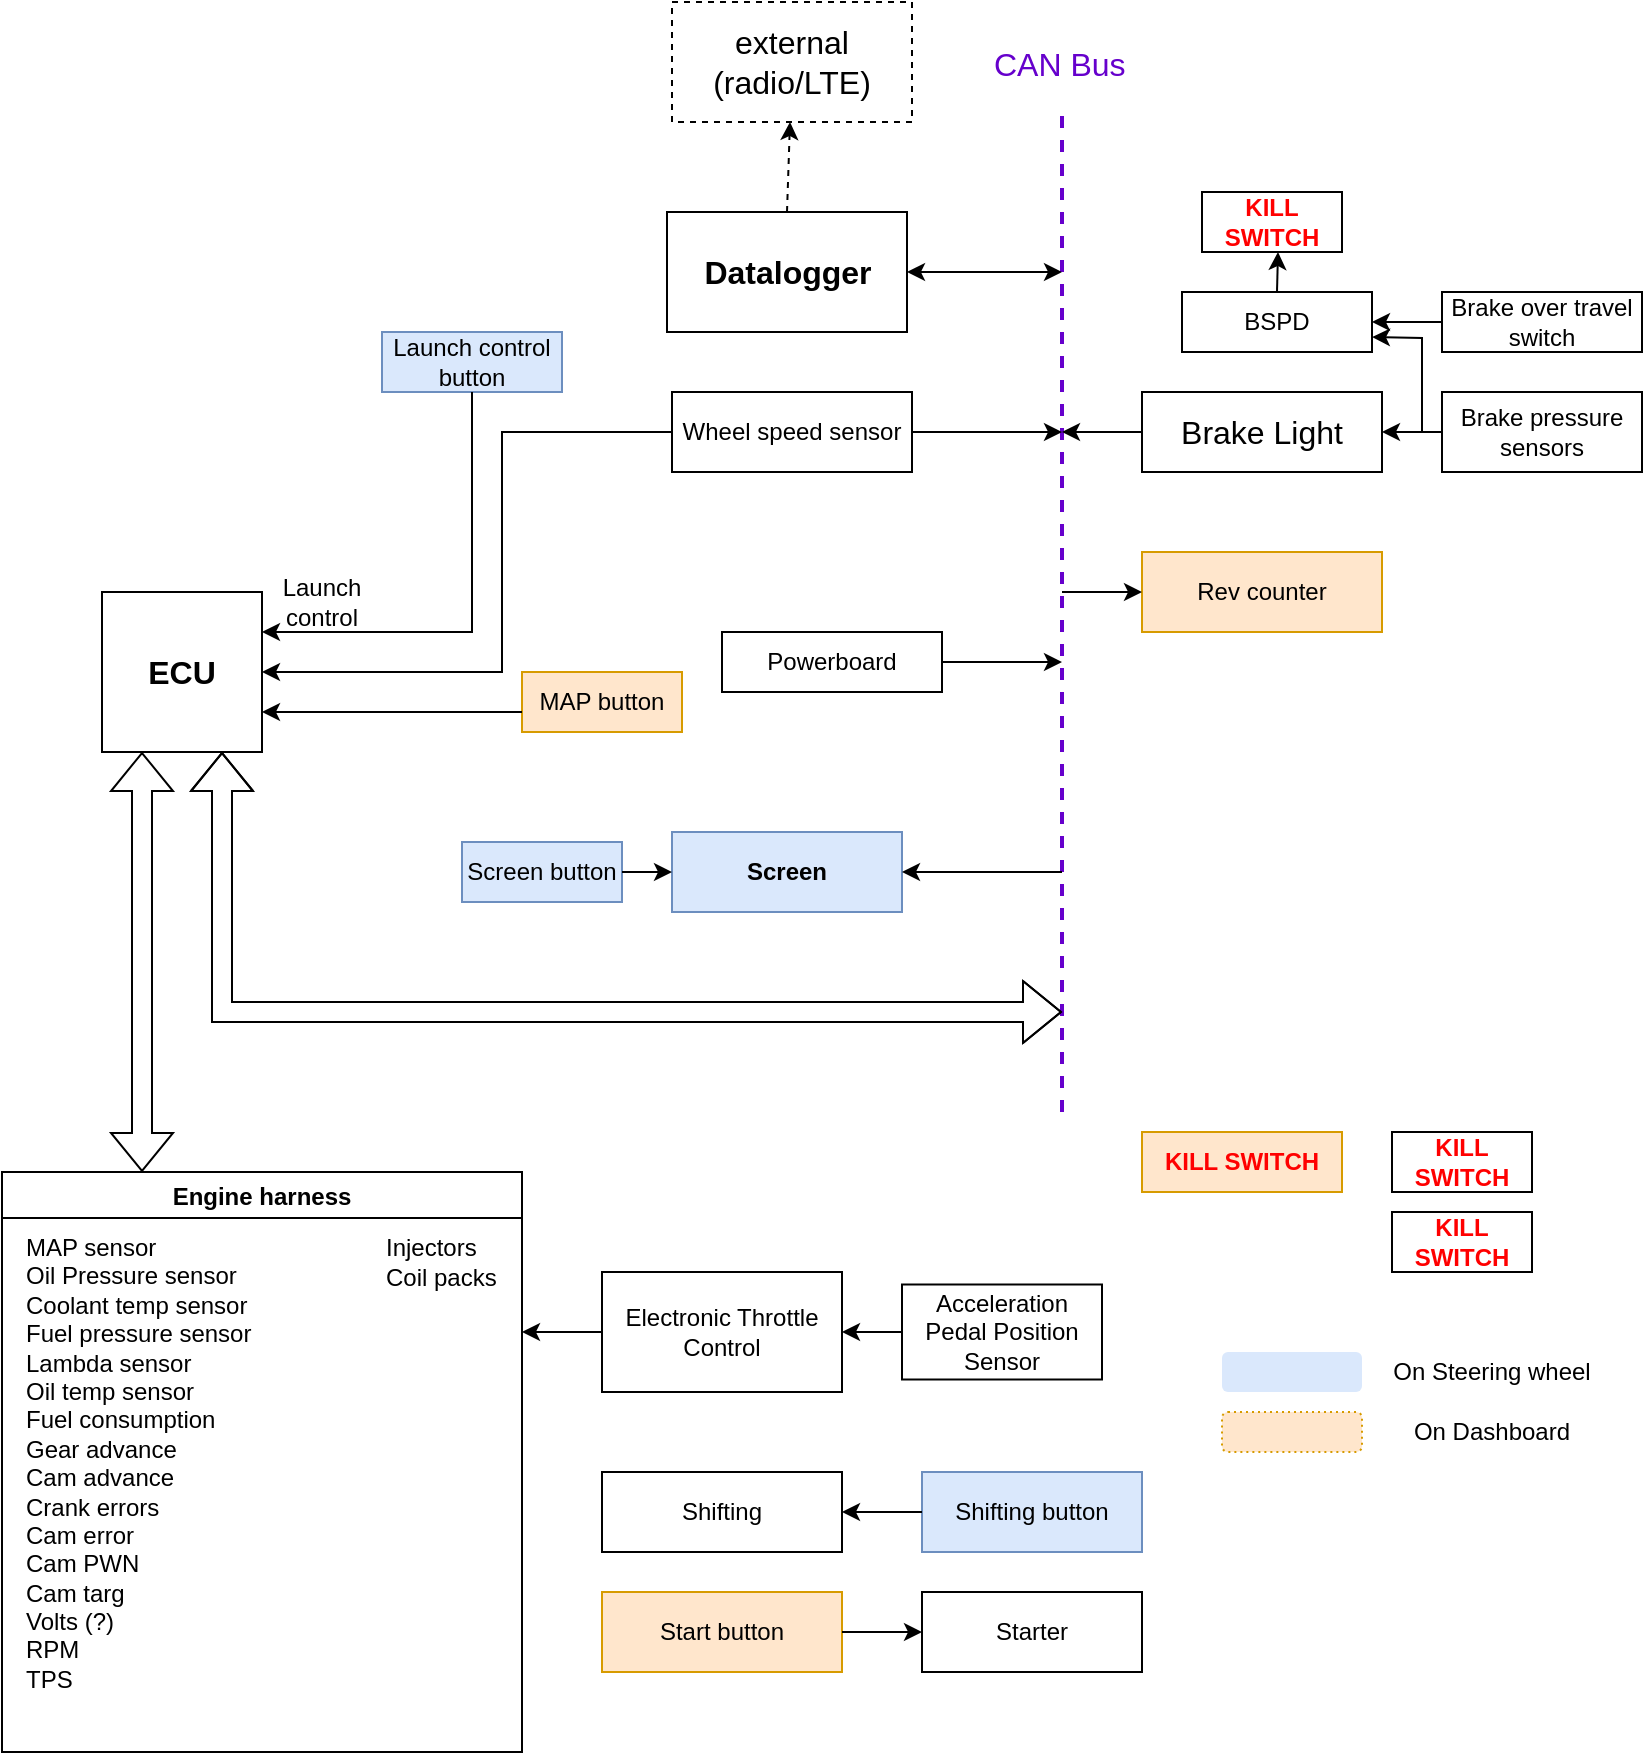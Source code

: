 <mxfile version="15.7.3" type="github">
  <diagram id="DHoDV-LNWHdT2kP48d7S" name="Page-1">
    <mxGraphModel dx="911" dy="1261" grid="1" gridSize="10" guides="1" tooltips="1" connect="1" arrows="1" fold="1" page="1" pageScale="1" pageWidth="850" pageHeight="1100" math="0" shadow="0">
      <root>
        <mxCell id="0" />
        <mxCell id="1" parent="0" />
        <mxCell id="c1CdKB53E6IpENWM82y7-1" value="ECU" style="whiteSpace=wrap;html=1;aspect=fixed;fontSize=16;fontStyle=1" parent="1" vertex="1">
          <mxGeometry x="80" y="380" width="80" height="80" as="geometry" />
        </mxCell>
        <mxCell id="c1CdKB53E6IpENWM82y7-2" value="&lt;b&gt;Datalogger&lt;/b&gt;" style="rounded=0;whiteSpace=wrap;html=1;fontSize=16;" parent="1" vertex="1">
          <mxGeometry x="362.5" y="190" width="120" height="60" as="geometry" />
        </mxCell>
        <mxCell id="c1CdKB53E6IpENWM82y7-4" value="" style="endArrow=classic;html=1;rounded=0;fontSize=16;exitX=0.5;exitY=0;exitDx=0;exitDy=0;dashed=1;" parent="1" source="c1CdKB53E6IpENWM82y7-2" target="c1CdKB53E6IpENWM82y7-5" edge="1">
          <mxGeometry width="50" height="50" relative="1" as="geometry">
            <mxPoint x="50" y="500" as="sourcePoint" />
            <mxPoint x="80" y="50" as="targetPoint" />
          </mxGeometry>
        </mxCell>
        <mxCell id="c1CdKB53E6IpENWM82y7-5" value="external (radio/LTE)" style="rounded=0;whiteSpace=wrap;html=1;fontSize=16;dashed=1;" parent="1" vertex="1">
          <mxGeometry x="365" y="85" width="120" height="60" as="geometry" />
        </mxCell>
        <mxCell id="c1CdKB53E6IpENWM82y7-7" value="" style="endArrow=none;dashed=1;html=1;strokeWidth=2;rounded=0;fontSize=16;strokeColor=#6600CC;" parent="1" edge="1">
          <mxGeometry width="50" height="50" relative="1" as="geometry">
            <mxPoint x="560" y="640" as="sourcePoint" />
            <mxPoint x="560" y="140" as="targetPoint" />
          </mxGeometry>
        </mxCell>
        <mxCell id="c1CdKB53E6IpENWM82y7-8" value="CAN Bus" style="text;strokeColor=none;fillColor=none;align=left;verticalAlign=middle;spacingLeft=4;spacingRight=4;overflow=hidden;points=[[0,0.5],[1,0.5]];portConstraint=eastwest;rotatable=0;dashed=1;fontSize=16;fontColor=#6600CC;" parent="1" vertex="1">
          <mxGeometry x="520" y="100" width="80" height="30" as="geometry" />
        </mxCell>
        <mxCell id="c1CdKB53E6IpENWM82y7-9" value="Brake Light" style="rounded=0;whiteSpace=wrap;html=1;fontSize=16;" parent="1" vertex="1">
          <mxGeometry x="600" y="280" width="120" height="40" as="geometry" />
        </mxCell>
        <mxCell id="c1CdKB53E6IpENWM82y7-10" value="" style="endArrow=classic;html=1;rounded=0;fontSize=16;exitX=0;exitY=0.5;exitDx=0;exitDy=0;" parent="1" source="c1CdKB53E6IpENWM82y7-9" edge="1">
          <mxGeometry width="50" height="50" relative="1" as="geometry">
            <mxPoint x="560" y="570" as="sourcePoint" />
            <mxPoint x="560" y="300" as="targetPoint" />
          </mxGeometry>
        </mxCell>
        <mxCell id="c1CdKB53E6IpENWM82y7-12" value="" style="shape=flexArrow;endArrow=classic;startArrow=classic;html=1;rounded=0;fontSize=16;entryX=0.75;entryY=1;entryDx=0;entryDy=0;" parent="1" target="c1CdKB53E6IpENWM82y7-1" edge="1">
          <mxGeometry width="100" height="100" relative="1" as="geometry">
            <mxPoint x="560" y="590" as="sourcePoint" />
            <mxPoint x="630" y="500" as="targetPoint" />
            <Array as="points">
              <mxPoint x="140" y="590" />
            </Array>
          </mxGeometry>
        </mxCell>
        <mxCell id="P4gOrk3cSSqJTjkzEms2-1" value="Brake pressure sensors" style="rounded=0;whiteSpace=wrap;html=1;fontSize=12;" vertex="1" parent="1">
          <mxGeometry x="750" y="280" width="100" height="40" as="geometry" />
        </mxCell>
        <mxCell id="P4gOrk3cSSqJTjkzEms2-2" value="" style="endArrow=classic;html=1;rounded=0;fontSize=12;exitX=0;exitY=0.5;exitDx=0;exitDy=0;entryX=1;entryY=0.5;entryDx=0;entryDy=0;" edge="1" parent="1" source="P4gOrk3cSSqJTjkzEms2-1" target="c1CdKB53E6IpENWM82y7-9">
          <mxGeometry width="50" height="50" relative="1" as="geometry">
            <mxPoint x="450" y="570" as="sourcePoint" />
            <mxPoint x="500" y="520" as="targetPoint" />
          </mxGeometry>
        </mxCell>
        <mxCell id="P4gOrk3cSSqJTjkzEms2-3" value="Rev counter" style="rounded=0;whiteSpace=wrap;html=1;fontSize=12;fillColor=#ffe6cc;strokeColor=#d79b00;" vertex="1" parent="1">
          <mxGeometry x="600" y="360" width="120" height="40" as="geometry" />
        </mxCell>
        <mxCell id="P4gOrk3cSSqJTjkzEms2-4" value="" style="endArrow=classic;html=1;rounded=0;fontSize=12;entryX=0;entryY=0.5;entryDx=0;entryDy=0;" edge="1" parent="1" target="P4gOrk3cSSqJTjkzEms2-3">
          <mxGeometry width="50" height="50" relative="1" as="geometry">
            <mxPoint x="560" y="380" as="sourcePoint" />
            <mxPoint x="500" y="520" as="targetPoint" />
          </mxGeometry>
        </mxCell>
        <mxCell id="P4gOrk3cSSqJTjkzEms2-5" value="Wheel speed sensor" style="rounded=0;whiteSpace=wrap;html=1;fontSize=12;" vertex="1" parent="1">
          <mxGeometry x="365" y="280" width="120" height="40" as="geometry" />
        </mxCell>
        <mxCell id="P4gOrk3cSSqJTjkzEms2-6" value="" style="endArrow=classic;html=1;rounded=0;fontSize=12;exitX=0;exitY=0.5;exitDx=0;exitDy=0;entryX=1;entryY=0.5;entryDx=0;entryDy=0;" edge="1" parent="1" source="P4gOrk3cSSqJTjkzEms2-5" target="c1CdKB53E6IpENWM82y7-1">
          <mxGeometry width="50" height="50" relative="1" as="geometry">
            <mxPoint x="450" y="570" as="sourcePoint" />
            <mxPoint x="500" y="520" as="targetPoint" />
            <Array as="points">
              <mxPoint x="280" y="300" />
              <mxPoint x="280" y="420" />
            </Array>
          </mxGeometry>
        </mxCell>
        <mxCell id="P4gOrk3cSSqJTjkzEms2-7" value="Launch control" style="text;html=1;strokeColor=none;fillColor=none;align=center;verticalAlign=middle;whiteSpace=wrap;rounded=0;fontSize=12;" vertex="1" parent="1">
          <mxGeometry x="160" y="370" width="60" height="30" as="geometry" />
        </mxCell>
        <mxCell id="P4gOrk3cSSqJTjkzEms2-8" value="" style="endArrow=classic;html=1;rounded=0;fontSize=12;exitX=1;exitY=0.5;exitDx=0;exitDy=0;" edge="1" parent="1" source="P4gOrk3cSSqJTjkzEms2-5">
          <mxGeometry width="50" height="50" relative="1" as="geometry">
            <mxPoint x="360" y="540" as="sourcePoint" />
            <mxPoint x="560" y="300" as="targetPoint" />
          </mxGeometry>
        </mxCell>
        <mxCell id="P4gOrk3cSSqJTjkzEms2-9" value="Launch control button" style="rounded=0;whiteSpace=wrap;html=1;fontSize=12;fillColor=#dae8fc;strokeColor=#6c8ebf;" vertex="1" parent="1">
          <mxGeometry x="220" y="250" width="90" height="30" as="geometry" />
        </mxCell>
        <mxCell id="P4gOrk3cSSqJTjkzEms2-10" value="" style="endArrow=classic;html=1;rounded=0;fontSize=12;entryX=1;entryY=0.25;entryDx=0;entryDy=0;" edge="1" parent="1" source="P4gOrk3cSSqJTjkzEms2-9" target="c1CdKB53E6IpENWM82y7-1">
          <mxGeometry width="50" height="50" relative="1" as="geometry">
            <mxPoint x="255" y="260" as="sourcePoint" />
            <mxPoint x="450" y="490" as="targetPoint" />
            <Array as="points">
              <mxPoint x="265" y="400" />
            </Array>
          </mxGeometry>
        </mxCell>
        <mxCell id="P4gOrk3cSSqJTjkzEms2-13" value="&lt;b&gt;Screen&lt;/b&gt;" style="rounded=0;whiteSpace=wrap;html=1;fontSize=12;fillColor=#dae8fc;strokeColor=#6c8ebf;" vertex="1" parent="1">
          <mxGeometry x="365" y="500" width="115" height="40" as="geometry" />
        </mxCell>
        <mxCell id="P4gOrk3cSSqJTjkzEms2-14" value="" style="endArrow=classic;html=1;rounded=0;fontSize=12;entryX=1;entryY=0.5;entryDx=0;entryDy=0;" edge="1" parent="1" target="P4gOrk3cSSqJTjkzEms2-13">
          <mxGeometry width="50" height="50" relative="1" as="geometry">
            <mxPoint x="560" y="520" as="sourcePoint" />
            <mxPoint x="450" y="500" as="targetPoint" />
          </mxGeometry>
        </mxCell>
        <mxCell id="P4gOrk3cSSqJTjkzEms2-15" value="Screen button" style="rounded=0;whiteSpace=wrap;html=1;fontSize=12;fillColor=#dae8fc;strokeColor=#6c8ebf;" vertex="1" parent="1">
          <mxGeometry x="260" y="505" width="80" height="30" as="geometry" />
        </mxCell>
        <mxCell id="P4gOrk3cSSqJTjkzEms2-16" value="" style="endArrow=classic;html=1;rounded=0;fontSize=12;exitX=1;exitY=0.5;exitDx=0;exitDy=0;entryX=0;entryY=0.5;entryDx=0;entryDy=0;" edge="1" parent="1" source="P4gOrk3cSSqJTjkzEms2-15" target="P4gOrk3cSSqJTjkzEms2-13">
          <mxGeometry width="50" height="50" relative="1" as="geometry">
            <mxPoint x="400" y="550" as="sourcePoint" />
            <mxPoint x="450" y="500" as="targetPoint" />
          </mxGeometry>
        </mxCell>
        <mxCell id="P4gOrk3cSSqJTjkzEms2-17" value="MAP button" style="rounded=0;whiteSpace=wrap;html=1;fontSize=12;fillColor=#ffe6cc;strokeColor=#d79b00;" vertex="1" parent="1">
          <mxGeometry x="290" y="420" width="80" height="30" as="geometry" />
        </mxCell>
        <mxCell id="P4gOrk3cSSqJTjkzEms2-18" value="" style="endArrow=classic;html=1;rounded=0;fontSize=12;entryX=1;entryY=0.75;entryDx=0;entryDy=0;" edge="1" parent="1" target="c1CdKB53E6IpENWM82y7-1">
          <mxGeometry width="50" height="50" relative="1" as="geometry">
            <mxPoint x="290" y="440" as="sourcePoint" />
            <mxPoint x="450" y="490" as="targetPoint" />
            <Array as="points">
              <mxPoint x="250" y="440" />
              <mxPoint x="190" y="440" />
            </Array>
          </mxGeometry>
        </mxCell>
        <mxCell id="P4gOrk3cSSqJTjkzEms2-21" value="Shifting button" style="rounded=0;whiteSpace=wrap;html=1;fontSize=12;fillColor=#dae8fc;strokeColor=#6c8ebf;" vertex="1" parent="1">
          <mxGeometry x="490" y="820" width="110" height="40" as="geometry" />
        </mxCell>
        <mxCell id="P4gOrk3cSSqJTjkzEms2-22" value="Shifting" style="rounded=0;whiteSpace=wrap;html=1;fontSize=12;" vertex="1" parent="1">
          <mxGeometry x="330" y="820" width="120" height="40" as="geometry" />
        </mxCell>
        <mxCell id="P4gOrk3cSSqJTjkzEms2-23" value="" style="endArrow=classic;html=1;rounded=0;fontSize=12;exitX=0;exitY=0.5;exitDx=0;exitDy=0;entryX=1;entryY=0.5;entryDx=0;entryDy=0;" edge="1" parent="1" source="P4gOrk3cSSqJTjkzEms2-21" target="P4gOrk3cSSqJTjkzEms2-22">
          <mxGeometry width="50" height="50" relative="1" as="geometry">
            <mxPoint x="200" y="460" as="sourcePoint" />
            <mxPoint x="250" y="410" as="targetPoint" />
          </mxGeometry>
        </mxCell>
        <mxCell id="P4gOrk3cSSqJTjkzEms2-24" value="Start button" style="rounded=0;whiteSpace=wrap;html=1;fontSize=12;fillColor=#ffe6cc;strokeColor=#d79b00;" vertex="1" parent="1">
          <mxGeometry x="330" y="880" width="120" height="40" as="geometry" />
        </mxCell>
        <mxCell id="P4gOrk3cSSqJTjkzEms2-25" value="Starter" style="rounded=0;whiteSpace=wrap;html=1;fontSize=12;" vertex="1" parent="1">
          <mxGeometry x="490" y="880" width="110" height="40" as="geometry" />
        </mxCell>
        <mxCell id="P4gOrk3cSSqJTjkzEms2-26" value="" style="endArrow=classic;html=1;rounded=0;fontSize=12;exitX=1;exitY=0.5;exitDx=0;exitDy=0;entryX=0;entryY=0.5;entryDx=0;entryDy=0;" edge="1" parent="1" source="P4gOrk3cSSqJTjkzEms2-24" target="P4gOrk3cSSqJTjkzEms2-25">
          <mxGeometry width="50" height="50" relative="1" as="geometry">
            <mxPoint x="650" y="520" as="sourcePoint" />
            <mxPoint x="700" y="470" as="targetPoint" />
          </mxGeometry>
        </mxCell>
        <mxCell id="P4gOrk3cSSqJTjkzEms2-34" value="" style="shape=flexArrow;endArrow=classic;startArrow=classic;html=1;rounded=0;fontSize=12;entryX=0.25;entryY=1;entryDx=0;entryDy=0;" edge="1" parent="1" target="c1CdKB53E6IpENWM82y7-1">
          <mxGeometry width="100" height="100" relative="1" as="geometry">
            <mxPoint x="100" y="670" as="sourcePoint" />
            <mxPoint x="470" y="560" as="targetPoint" />
          </mxGeometry>
        </mxCell>
        <mxCell id="P4gOrk3cSSqJTjkzEms2-36" value="Engine harness" style="swimlane;fontSize=12;" vertex="1" parent="1">
          <mxGeometry x="30" y="670" width="260" height="290" as="geometry">
            <mxRectangle y="670" width="120" height="23" as="alternateBounds" />
          </mxGeometry>
        </mxCell>
        <mxCell id="P4gOrk3cSSqJTjkzEms2-37" value="&lt;div align=&quot;left&quot;&gt;MAP sensor&lt;/div&gt;&lt;div align=&quot;left&quot;&gt;Oil Pressure sensor&lt;/div&gt;&lt;div align=&quot;left&quot;&gt;Coolant temp sensor&lt;/div&gt;&lt;div align=&quot;left&quot;&gt;Fuel pressure sensor&lt;/div&gt;&lt;div align=&quot;left&quot;&gt;Lambda sensor&lt;/div&gt;&lt;div align=&quot;left&quot;&gt;Oil temp sensor&lt;/div&gt;&lt;div align=&quot;left&quot;&gt;Fuel consumption&lt;/div&gt;&lt;div align=&quot;left&quot;&gt;Gear advance&lt;/div&gt;&lt;div align=&quot;left&quot;&gt;Cam advance&lt;/div&gt;&lt;div align=&quot;left&quot;&gt;Crank errors&lt;/div&gt;&lt;div align=&quot;left&quot;&gt;Cam error&lt;/div&gt;&lt;div align=&quot;left&quot;&gt;Cam PWN&lt;/div&gt;&lt;div align=&quot;left&quot;&gt;Cam targ&lt;/div&gt;&lt;div align=&quot;left&quot;&gt;Volts (?)&lt;/div&gt;&lt;div align=&quot;left&quot;&gt;RPM&lt;/div&gt;&lt;div align=&quot;left&quot;&gt;TPS&lt;/div&gt;&lt;br&gt;&lt;div align=&quot;left&quot;&gt;&lt;br&gt;&lt;/div&gt;" style="text;html=1;align=left;verticalAlign=middle;resizable=0;points=[];autosize=1;strokeColor=none;fillColor=none;fontSize=12;" vertex="1" parent="P4gOrk3cSSqJTjkzEms2-36">
          <mxGeometry x="10" y="30" width="130" height="260" as="geometry" />
        </mxCell>
        <mxCell id="P4gOrk3cSSqJTjkzEms2-39" value="&lt;div&gt;Injectors&lt;/div&gt;&lt;div&gt;Coil packs&lt;br&gt;&lt;/div&gt;" style="text;html=1;strokeColor=none;fillColor=none;align=left;verticalAlign=middle;whiteSpace=wrap;rounded=0;fontSize=12;" vertex="1" parent="P4gOrk3cSSqJTjkzEms2-36">
          <mxGeometry x="190" y="30" width="60" height="30" as="geometry" />
        </mxCell>
        <mxCell id="P4gOrk3cSSqJTjkzEms2-40" value="" style="rounded=1;whiteSpace=wrap;html=1;fontSize=12;align=left;dashed=1;dashPattern=1 2;fillColor=#dae8fc;strokeColor=none;" vertex="1" parent="1">
          <mxGeometry x="640" y="760" width="70" height="20" as="geometry" />
        </mxCell>
        <mxCell id="P4gOrk3cSSqJTjkzEms2-41" value="On Steering wheel" style="text;html=1;strokeColor=none;fillColor=none;align=center;verticalAlign=middle;whiteSpace=wrap;rounded=0;dashed=1;dashPattern=1 2;fontSize=12;" vertex="1" parent="1">
          <mxGeometry x="720" y="760" width="110" height="20" as="geometry" />
        </mxCell>
        <mxCell id="P4gOrk3cSSqJTjkzEms2-43" value="" style="rounded=1;whiteSpace=wrap;html=1;fontSize=12;align=left;dashed=1;dashPattern=1 2;fillColor=#ffe6cc;strokeColor=#d79b00;" vertex="1" parent="1">
          <mxGeometry x="640" y="790" width="70" height="20" as="geometry" />
        </mxCell>
        <mxCell id="P4gOrk3cSSqJTjkzEms2-44" value="&lt;div&gt;On Dashboard&lt;/div&gt;" style="text;html=1;strokeColor=none;fillColor=none;align=center;verticalAlign=middle;whiteSpace=wrap;rounded=0;dashed=1;dashPattern=1 2;fontSize=12;" vertex="1" parent="1">
          <mxGeometry x="720" y="790" width="110" height="20" as="geometry" />
        </mxCell>
        <mxCell id="P4gOrk3cSSqJTjkzEms2-45" value="Powerboard" style="rounded=0;whiteSpace=wrap;html=1;fontSize=12;align=center;" vertex="1" parent="1">
          <mxGeometry x="390" y="400" width="110" height="30" as="geometry" />
        </mxCell>
        <mxCell id="P4gOrk3cSSqJTjkzEms2-46" value="" style="endArrow=classic;html=1;rounded=0;fontSize=12;exitX=1;exitY=0.5;exitDx=0;exitDy=0;" edge="1" parent="1" source="P4gOrk3cSSqJTjkzEms2-45">
          <mxGeometry width="50" height="50" relative="1" as="geometry">
            <mxPoint x="400" y="500" as="sourcePoint" />
            <mxPoint x="560" y="415" as="targetPoint" />
          </mxGeometry>
        </mxCell>
        <mxCell id="P4gOrk3cSSqJTjkzEms2-47" value="" style="endArrow=classic;startArrow=classic;html=1;rounded=0;fontSize=12;exitX=1;exitY=0.5;exitDx=0;exitDy=0;" edge="1" parent="1" source="c1CdKB53E6IpENWM82y7-2">
          <mxGeometry width="50" height="50" relative="1" as="geometry">
            <mxPoint x="400" y="500" as="sourcePoint" />
            <mxPoint x="560" y="220" as="targetPoint" />
          </mxGeometry>
        </mxCell>
        <mxCell id="P4gOrk3cSSqJTjkzEms2-48" value="Brake over travel switch" style="rounded=0;whiteSpace=wrap;html=1;fontSize=12;align=center;" vertex="1" parent="1">
          <mxGeometry x="750" y="230" width="100" height="30" as="geometry" />
        </mxCell>
        <mxCell id="P4gOrk3cSSqJTjkzEms2-49" value="BSPD" style="rounded=0;whiteSpace=wrap;html=1;fontSize=12;align=center;" vertex="1" parent="1">
          <mxGeometry x="620" y="230" width="95" height="30" as="geometry" />
        </mxCell>
        <mxCell id="P4gOrk3cSSqJTjkzEms2-50" value="" style="endArrow=classic;html=1;rounded=0;fontSize=12;exitX=0;exitY=0.5;exitDx=0;exitDy=0;entryX=1;entryY=0.5;entryDx=0;entryDy=0;" edge="1" parent="1" source="P4gOrk3cSSqJTjkzEms2-48" target="P4gOrk3cSSqJTjkzEms2-49">
          <mxGeometry width="50" height="50" relative="1" as="geometry">
            <mxPoint x="400" y="500" as="sourcePoint" />
            <mxPoint x="450" y="450" as="targetPoint" />
          </mxGeometry>
        </mxCell>
        <mxCell id="P4gOrk3cSSqJTjkzEms2-51" value="" style="endArrow=classic;html=1;rounded=0;fontSize=12;entryX=1;entryY=0.75;entryDx=0;entryDy=0;" edge="1" parent="1" target="P4gOrk3cSSqJTjkzEms2-49">
          <mxGeometry width="50" height="50" relative="1" as="geometry">
            <mxPoint x="740" y="300" as="sourcePoint" />
            <mxPoint x="450" y="450" as="targetPoint" />
            <Array as="points">
              <mxPoint x="740" y="253" />
            </Array>
          </mxGeometry>
        </mxCell>
        <mxCell id="P4gOrk3cSSqJTjkzEms2-52" value="KILL SWITCH" style="rounded=0;whiteSpace=wrap;html=1;fontSize=12;align=center;fontColor=#FF0000;fontStyle=1" vertex="1" parent="1">
          <mxGeometry x="630" y="180" width="70" height="30" as="geometry" />
        </mxCell>
        <mxCell id="P4gOrk3cSSqJTjkzEms2-53" value="" style="endArrow=classic;html=1;rounded=0;fontSize=12;exitX=0.5;exitY=0;exitDx=0;exitDy=0;" edge="1" parent="1" source="P4gOrk3cSSqJTjkzEms2-49">
          <mxGeometry width="50" height="50" relative="1" as="geometry">
            <mxPoint x="400" y="500" as="sourcePoint" />
            <mxPoint x="668" y="210" as="targetPoint" />
          </mxGeometry>
        </mxCell>
        <mxCell id="P4gOrk3cSSqJTjkzEms2-54" value="KILL SWITCH" style="rounded=0;whiteSpace=wrap;html=1;fontSize=12;align=center;fontStyle=1;fillColor=#ffe6cc;strokeColor=#d79b00;fontColor=#FF0000;" vertex="1" parent="1">
          <mxGeometry x="600" y="650" width="100" height="30" as="geometry" />
        </mxCell>
        <mxCell id="P4gOrk3cSSqJTjkzEms2-55" value="KILL SWITCH" style="rounded=0;whiteSpace=wrap;html=1;fontSize=12;align=center;fontColor=#FF0000;fontStyle=1" vertex="1" parent="1">
          <mxGeometry x="725" y="650" width="70" height="30" as="geometry" />
        </mxCell>
        <mxCell id="P4gOrk3cSSqJTjkzEms2-56" value="KILL SWITCH" style="rounded=0;whiteSpace=wrap;html=1;fontSize=12;align=center;fontColor=#FF0000;fontStyle=1" vertex="1" parent="1">
          <mxGeometry x="725" y="690" width="70" height="30" as="geometry" />
        </mxCell>
        <mxCell id="P4gOrk3cSSqJTjkzEms2-57" value="Acceleration Pedal Position Sensor" style="rounded=0;whiteSpace=wrap;html=1;fontSize=12;align=center;" vertex="1" parent="1">
          <mxGeometry x="480" y="726.25" width="100" height="47.5" as="geometry" />
        </mxCell>
        <mxCell id="P4gOrk3cSSqJTjkzEms2-58" value="Electronic Throttle Control" style="rounded=0;whiteSpace=wrap;html=1;fontSize=12;align=center;" vertex="1" parent="1">
          <mxGeometry x="330" y="720" width="120" height="60" as="geometry" />
        </mxCell>
        <mxCell id="P4gOrk3cSSqJTjkzEms2-59" value="" style="endArrow=classic;html=1;rounded=0;fontSize=12;fontColor=#6600CC;strokeColor=#000000;exitX=0;exitY=0.5;exitDx=0;exitDy=0;entryX=1;entryY=0.5;entryDx=0;entryDy=0;" edge="1" parent="1" source="P4gOrk3cSSqJTjkzEms2-57" target="P4gOrk3cSSqJTjkzEms2-58">
          <mxGeometry width="50" height="50" relative="1" as="geometry">
            <mxPoint x="400" y="460" as="sourcePoint" />
            <mxPoint x="450" y="410" as="targetPoint" />
          </mxGeometry>
        </mxCell>
        <mxCell id="P4gOrk3cSSqJTjkzEms2-60" value="" style="endArrow=classic;html=1;rounded=0;fontSize=12;fontColor=#6600CC;strokeColor=#000000;exitX=0;exitY=0.5;exitDx=0;exitDy=0;" edge="1" parent="1" source="P4gOrk3cSSqJTjkzEms2-58">
          <mxGeometry width="50" height="50" relative="1" as="geometry">
            <mxPoint x="400" y="460" as="sourcePoint" />
            <mxPoint x="290" y="750" as="targetPoint" />
          </mxGeometry>
        </mxCell>
      </root>
    </mxGraphModel>
  </diagram>
</mxfile>
